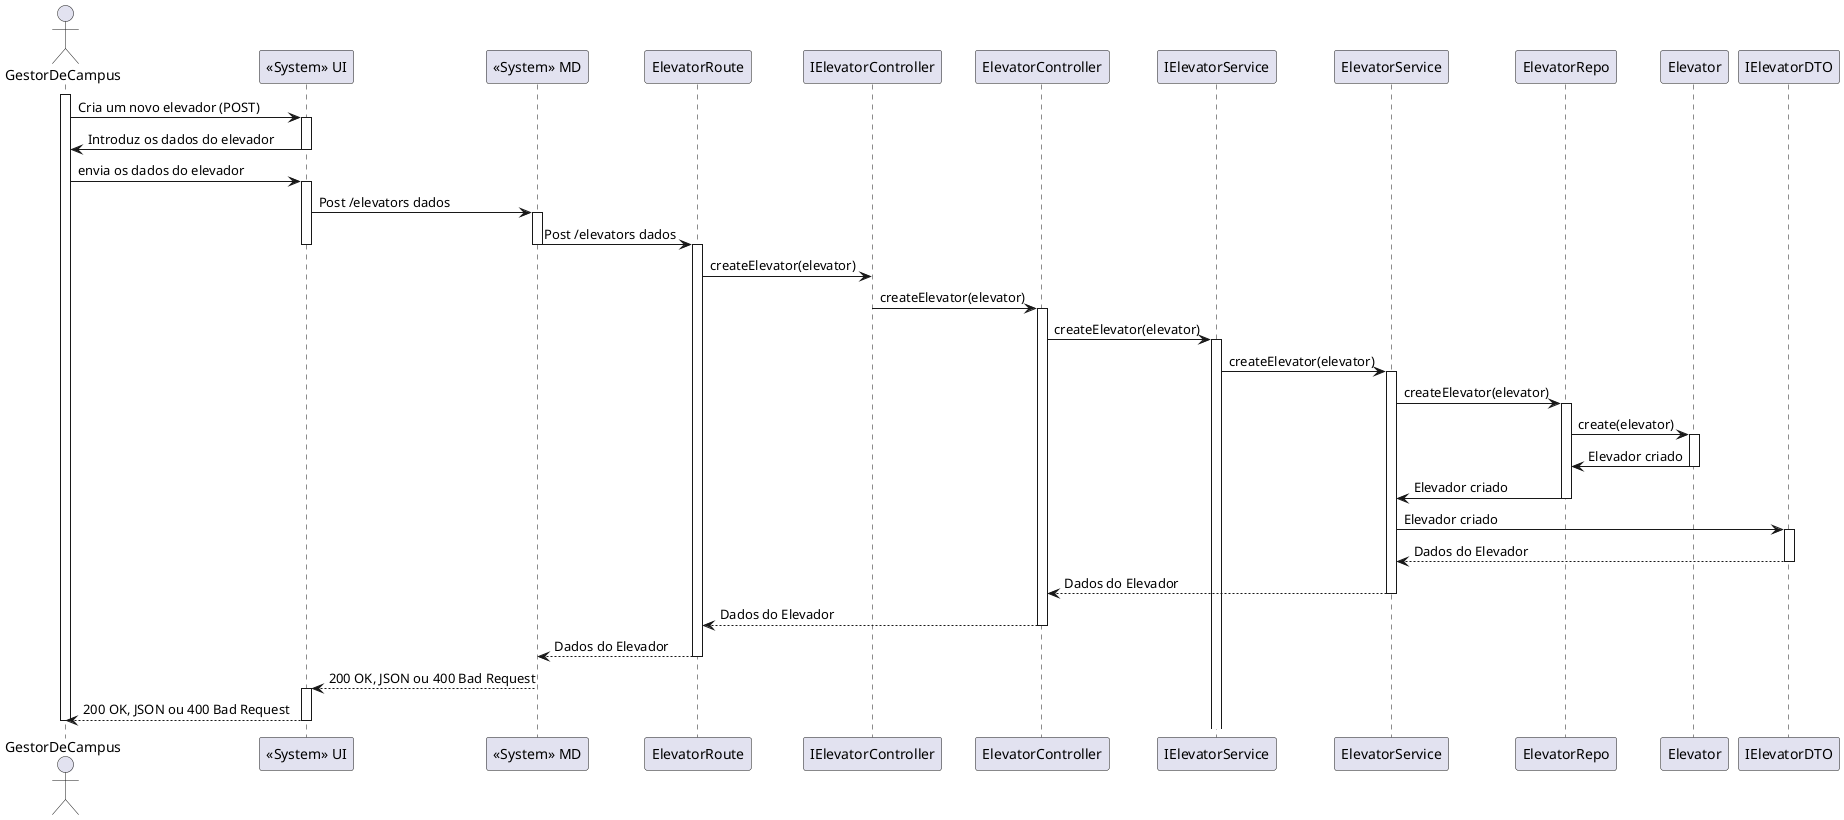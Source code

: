 @startuml
!define ACTOR class

actor User as "GestorDeCampus"
participant UI as "<<System>> UI"
participant MD as "<<System>> MD"
participant ElevatorRoute
participant IElevatorController
participant ElevatorController
participant IElevatorService
participant ElevatorService
participant ElevatorRepo
participant Elevator
participant IElevatorDTO

activate User
User -> UI: Cria um novo elevador (POST)
activate UI
UI -> User: Introduz os dados do elevador
deactivate UI
User -> UI: envia os dados do elevador
activate UI
UI -> MD: Post /elevators dados
activate MD
MD -> ElevatorRoute: Post /elevators dados
deactivate MD
deactivate UI

activate ElevatorRoute
ElevatorRoute -> IElevatorController: createElevator(elevator)
IElevatorController -> ElevatorController: createElevator(elevator)
activate ElevatorController
ElevatorController -> IElevatorService: createElevator(elevator)
activate IElevatorService
IElevatorService -> ElevatorService: createElevator(elevator)
activate ElevatorService
ElevatorService -> ElevatorRepo: createElevator(elevator)
activate ElevatorRepo
ElevatorRepo -> Elevator: create(elevator)
activate Elevator
Elevator -> ElevatorRepo: Elevador criado
deactivate Elevator
ElevatorRepo -> ElevatorService: Elevador criado
deactivate ElevatorRepo
ElevatorService -> IElevatorDTO: Elevador criado
activate IElevatorDTO
IElevatorDTO --> ElevatorService: Dados do Elevador
deactivate IElevatorDTO
ElevatorService --> ElevatorController: Dados do Elevador
deactivate ElevatorService
ElevatorController --> ElevatorRoute: Dados do Elevador
deactivate ElevatorController
ElevatorRoute --> MD: Dados do Elevador
deactivate ElevatorRoute
MD --> UI: 200 OK, JSON ou 400 Bad Request
activate UI
UI --> User: 200 OK, JSON ou 400 Bad Request
deactivate UI
deactivate User
@enduml
